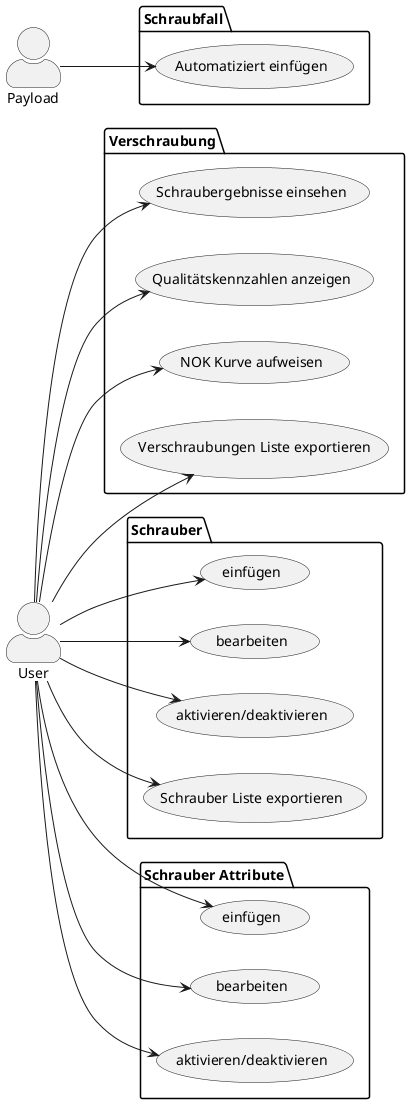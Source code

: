 @startuml AssemblyAssistant
left to right direction
'top to bottom direction
skinparam actorStyle awesome

'actor "Arbeitsplaner" as ap
'actor "TEF7" as tef
'actor "QMM" as qmm

actor "User" as user
actor "Payload" as payload

package Verschraubung {
    usecase "Schraubergebnisse einsehen" as see
    usecase "Qualitätskennzahlen anzeigen" as qa
    usecase "NOK Kurve aufweisen" as ka
    usecase "Verschraubungen Liste exportieren" as vle
}

package Schrauber {
    usecase "einfügen" as se
    usecase "bearbeiten" as sb
    usecase "aktivieren/deaktivieren" as su
    usecase "Schrauber Liste exportieren" as sle
}

package "Schrauber Attribute" {
    usecase "einfügen" as ae
    usecase "bearbeiten" as ab
    usecase "aktivieren/deaktivieren" as au
}

package Schraubfall {
    usecase "Automatiziert einfügen" as schfe
}



user --> see
user --> qa
user --> ka
user --> vle

user --> ae
user --> ab
user --> au

user --> se
user --> sb
user --> su
user --> sle

payload --> schfe

@enduml
